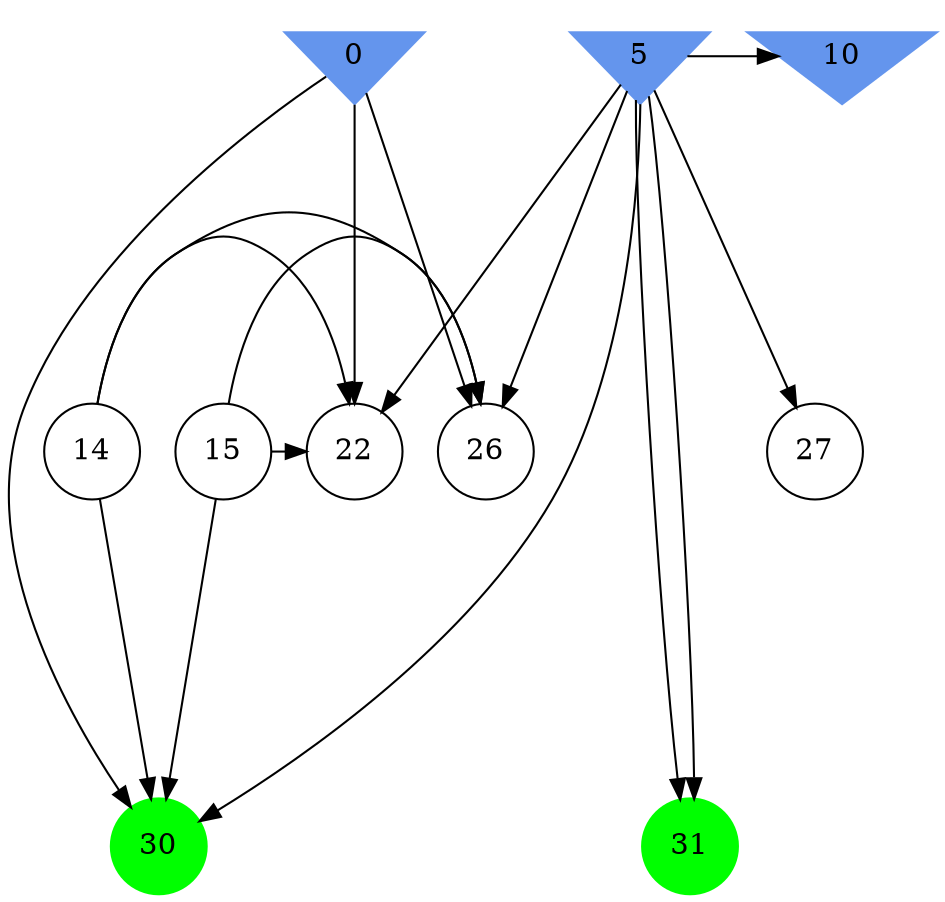digraph brain {
	ranksep=2.0;
	0 [shape=invtriangle,style=filled,color=cornflowerblue];
	5 [shape=invtriangle,style=filled,color=cornflowerblue];
	10 [shape=invtriangle,style=filled,color=cornflowerblue];
	14 [shape=circle,color=black];
	15 [shape=circle,color=black];
	22 [shape=circle,color=black];
	26 [shape=circle,color=black];
	27 [shape=circle,color=black];
	30 [shape=circle,style=filled,color=green];
	31 [shape=circle,style=filled,color=green];
	5	->	10;
	5	->	31;
	5	->	31;
	5	->	27;
	14	->	26;
	14	->	22;
	14	->	30;
	15	->	26;
	15	->	22;
	15	->	30;
	5	->	26;
	5	->	22;
	5	->	30;
	0	->	26;
	0	->	22;
	0	->	30;
	{ rank=same; 0; 5; 10; }
	{ rank=same; 14; 15; 22; 26; 27; }
	{ rank=same; 30; 31; }
}
